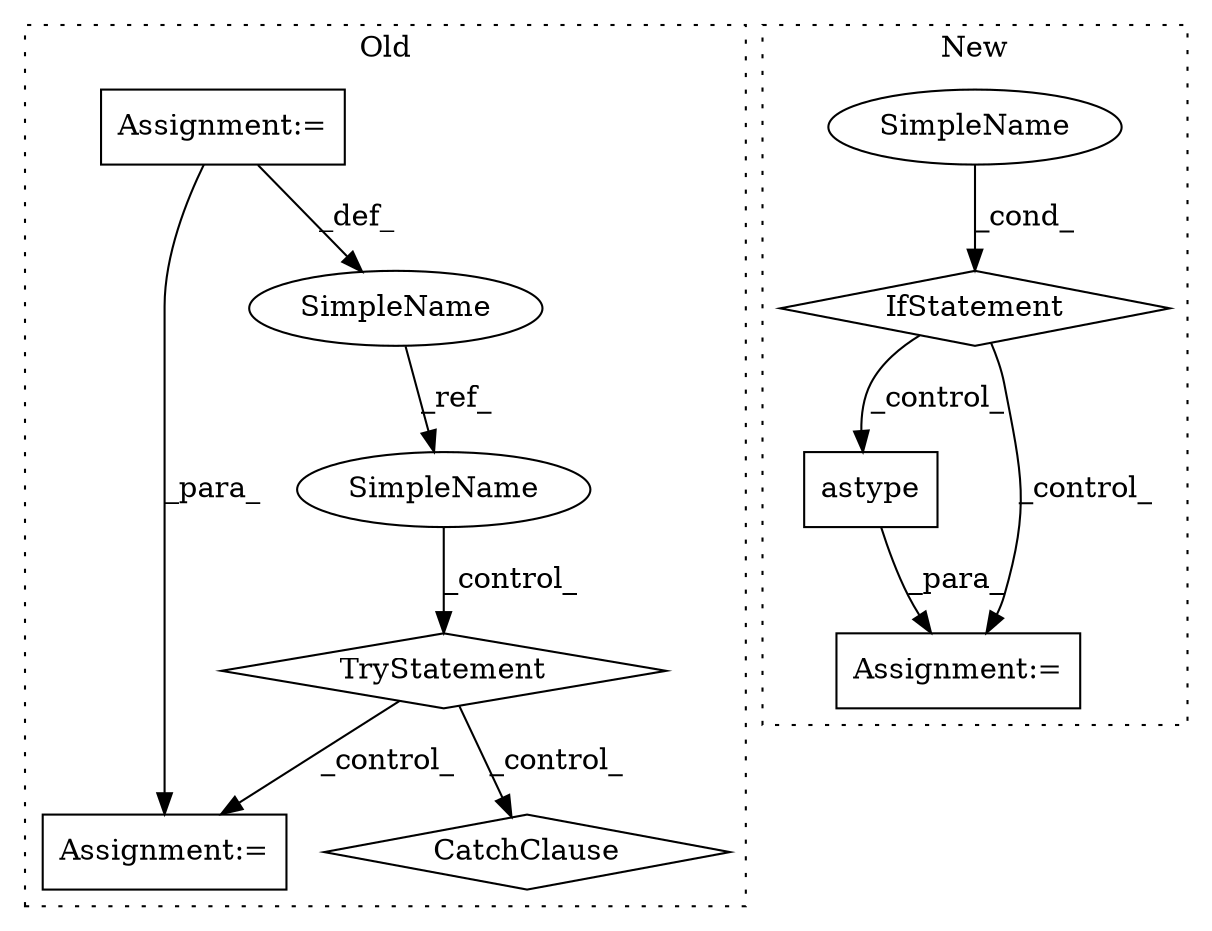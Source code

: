 digraph G {
subgraph cluster0 {
1 [label="CatchClause" a="12" s="3963,4023" l="15,2" shape="diamond"];
3 [label="TryStatement" a="54" s="3906" l="4" shape="diamond"];
4 [label="Assignment:=" a="7" s="3932" l="1" shape="box"];
6 [label="SimpleName" a="42" s="3631" l="10" shape="ellipse"];
8 [label="Assignment:=" a="7" s="3619" l="4" shape="box"];
10 [label="SimpleName" a="42" s="3674" l="10" shape="ellipse"];
label = "Old";
style="dotted";
}
subgraph cluster1 {
2 [label="astype" a="32" s="3167,3183" l="7,1" shape="box"];
5 [label="IfStatement" a="25" s="3055,3072" l="4,2" shape="diamond"];
7 [label="SimpleName" a="42" s="" l="" shape="ellipse"];
9 [label="Assignment:=" a="7" s="3146" l="1" shape="box"];
label = "New";
style="dotted";
}
2 -> 9 [label="_para_"];
3 -> 4 [label="_control_"];
3 -> 1 [label="_control_"];
5 -> 9 [label="_control_"];
5 -> 2 [label="_control_"];
6 -> 10 [label="_ref_"];
7 -> 5 [label="_cond_"];
8 -> 4 [label="_para_"];
8 -> 6 [label="_def_"];
10 -> 3 [label="_control_"];
}